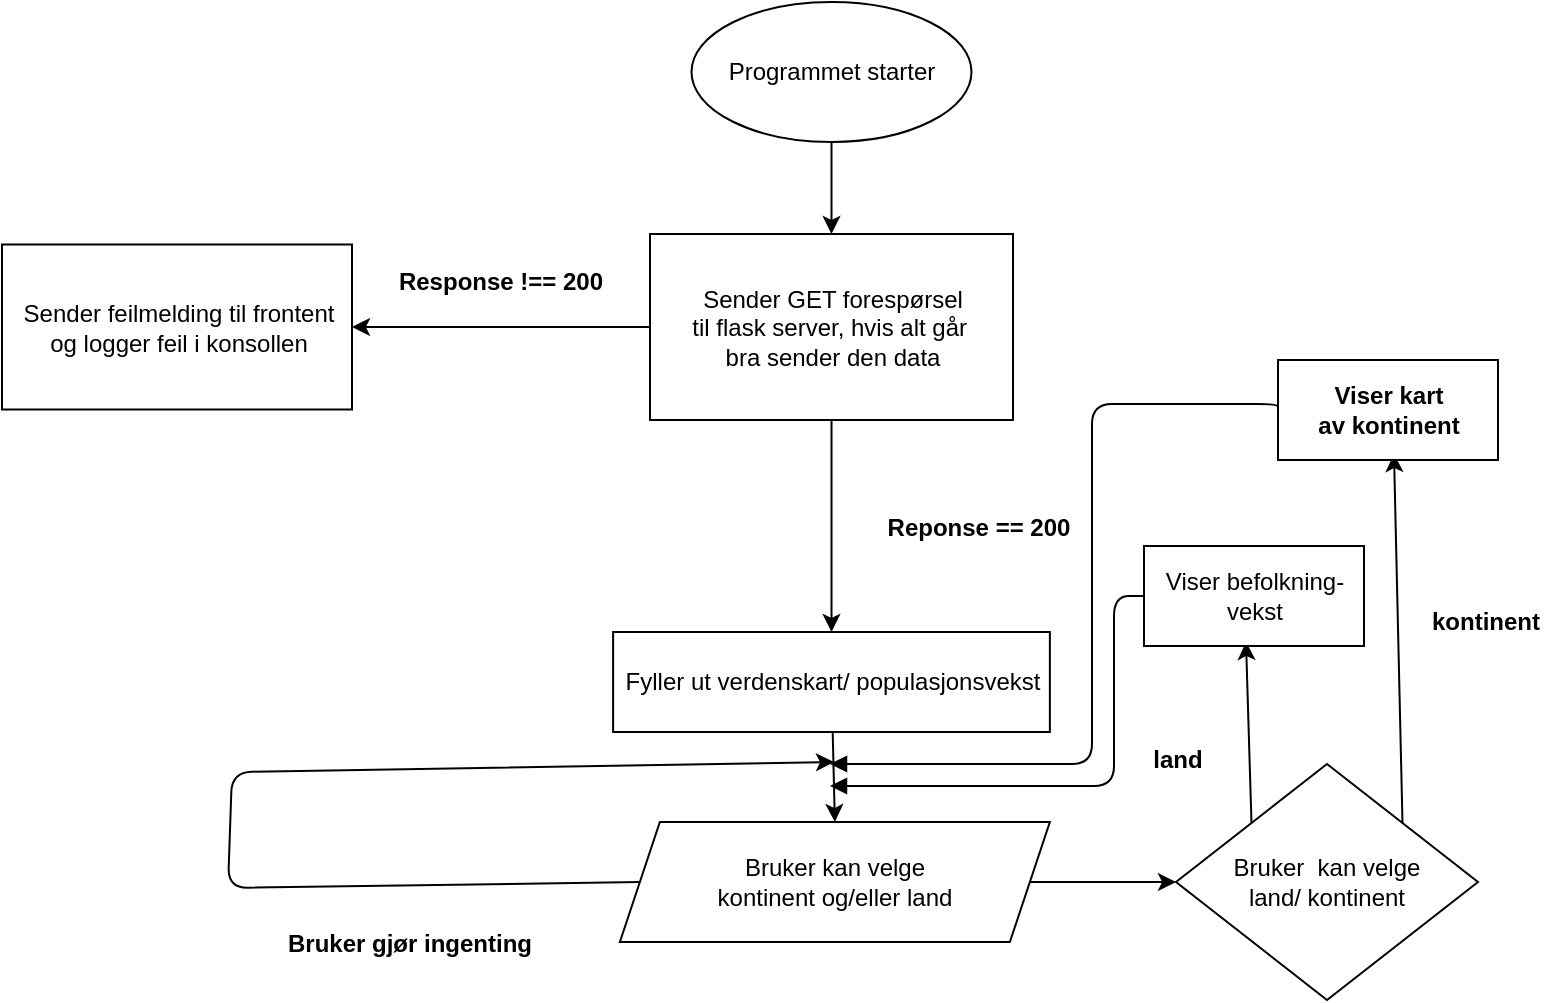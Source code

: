 <mxfile>
    <diagram id="PakT-3YC46p6OAG820wa" name="Page-1">
        <mxGraphModel dx="829" dy="390" grid="0" gridSize="10" guides="1" tooltips="1" connect="1" arrows="1" fold="1" page="1" pageScale="1" pageWidth="827" pageHeight="1169" math="0" shadow="0">
            <root>
                <mxCell id="0"/>
                <mxCell id="1" parent="0"/>
                <mxCell id="8" style="edgeStyle=none;html=1;entryX=0.5;entryY=0;entryDx=0;entryDy=0;" parent="1" source="7" target="9" edge="1">
                    <mxGeometry relative="1" as="geometry">
                        <mxPoint x="436" y="231" as="targetPoint"/>
                    </mxGeometry>
                </mxCell>
                <mxCell id="7" value="Programmet starter" style="ellipse;whiteSpace=wrap;html=1;" parent="1" vertex="1">
                    <mxGeometry x="386.75" y="115" width="140" height="70" as="geometry"/>
                </mxCell>
                <mxCell id="10" style="edgeStyle=none;html=1;exitX=0.5;exitY=1;exitDx=0;exitDy=0;" parent="1" source="9" target="11" edge="1">
                    <mxGeometry relative="1" as="geometry">
                        <mxPoint x="436" y="397" as="targetPoint"/>
                    </mxGeometry>
                </mxCell>
                <mxCell id="14" style="edgeStyle=none;html=1;entryX=1;entryY=0.5;entryDx=0;entryDy=0;" parent="1" source="9" target="13" edge="1">
                    <mxGeometry relative="1" as="geometry">
                        <mxPoint x="282" y="277.5" as="targetPoint"/>
                    </mxGeometry>
                </mxCell>
                <mxCell id="9" value="Sender GET forespørsel&lt;br&gt;til flask server, hvis alt går&amp;nbsp;&lt;br&gt;bra sender den data" style="html=1;" parent="1" vertex="1">
                    <mxGeometry x="366" y="231" width="181.5" height="93" as="geometry"/>
                </mxCell>
                <mxCell id="28" style="edgeStyle=none;html=1;entryX=0.5;entryY=0;entryDx=0;entryDy=0;" parent="1" source="11" target="27" edge="1">
                    <mxGeometry relative="1" as="geometry"/>
                </mxCell>
                <mxCell id="11" value="Fyller ut verdenskart/ populasjonsvekst" style="html=1;" parent="1" vertex="1">
                    <mxGeometry x="347.56" y="430" width="218.37" height="50" as="geometry"/>
                </mxCell>
                <mxCell id="13" value="Sender feilmelding til frontent&lt;br&gt;og logger feil i konsollen" style="html=1;" parent="1" vertex="1">
                    <mxGeometry x="42" y="236.25" width="175" height="82.5" as="geometry"/>
                </mxCell>
                <mxCell id="16" value="Reponse == 200" style="text;align=center;fontStyle=1;verticalAlign=middle;spacingLeft=3;spacingRight=3;strokeColor=none;rotatable=0;points=[[0,0.5],[1,0.5]];portConstraint=eastwest;" parent="1" vertex="1">
                    <mxGeometry x="477" y="364" width="107" height="26" as="geometry"/>
                </mxCell>
                <mxCell id="17" value="Response !== 200" style="text;align=center;fontStyle=1;verticalAlign=middle;spacingLeft=3;spacingRight=3;strokeColor=none;rotatable=0;points=[[0,0.5],[1,0.5]];portConstraint=eastwest;" parent="1" vertex="1">
                    <mxGeometry x="261" y="241" width="61" height="26" as="geometry"/>
                </mxCell>
                <mxCell id="30" style="edgeStyle=none;html=1;exitX=0;exitY=0.5;exitDx=0;exitDy=0;" parent="1" source="27" edge="1">
                    <mxGeometry relative="1" as="geometry">
                        <mxPoint x="458" y="495" as="targetPoint"/>
                        <Array as="points">
                            <mxPoint x="155" y="558"/>
                            <mxPoint x="157" y="500"/>
                        </Array>
                    </mxGeometry>
                </mxCell>
                <mxCell id="38" value="" style="edgeStyle=none;html=1;" parent="1" source="27" target="37" edge="1">
                    <mxGeometry relative="1" as="geometry"/>
                </mxCell>
                <mxCell id="27" value="Bruker kan velge &lt;br&gt;kontinent og/eller land" style="shape=parallelogram;perimeter=parallelogramPerimeter;whiteSpace=wrap;html=1;fixedSize=1;" parent="1" vertex="1">
                    <mxGeometry x="350.93" y="525" width="215" height="60" as="geometry"/>
                </mxCell>
                <mxCell id="35" value="Bruker gjør ingenting" style="text;align=center;fontStyle=1;verticalAlign=middle;spacingLeft=3;spacingRight=3;strokeColor=none;rotatable=0;points=[[0,0.5],[1,0.5]];portConstraint=eastwest;" parent="1" vertex="1">
                    <mxGeometry x="206" y="572" width="80" height="26" as="geometry"/>
                </mxCell>
                <mxCell id="41" style="edgeStyle=none;html=1;exitX=0;exitY=0;exitDx=0;exitDy=0;" parent="1" source="37" edge="1">
                    <mxGeometry relative="1" as="geometry">
                        <mxPoint x="664" y="435" as="targetPoint"/>
                    </mxGeometry>
                </mxCell>
                <mxCell id="44" style="edgeStyle=none;html=1;exitX=1;exitY=0;exitDx=0;exitDy=0;" parent="1" source="37" edge="1">
                    <mxGeometry relative="1" as="geometry">
                        <mxPoint x="738" y="341" as="targetPoint"/>
                        <Array as="points"/>
                    </mxGeometry>
                </mxCell>
                <mxCell id="37" value="Bruker&amp;nbsp; kan velge&lt;br&gt;land/ kontinent" style="rhombus;whiteSpace=wrap;html=1;" parent="1" vertex="1">
                    <mxGeometry x="629" y="496" width="151" height="118" as="geometry"/>
                </mxCell>
                <mxCell id="40" value="Viser befolkning-&lt;br&gt;vekst" style="html=1;" parent="1" vertex="1">
                    <mxGeometry x="613" y="387" width="110" height="50" as="geometry"/>
                </mxCell>
                <mxCell id="42" value="land" style="text;align=center;fontStyle=1;verticalAlign=middle;spacingLeft=3;spacingRight=3;strokeColor=none;rotatable=0;points=[[0,0.5],[1,0.5]];portConstraint=eastwest;" parent="1" vertex="1">
                    <mxGeometry x="590" y="480" width="80" height="26" as="geometry"/>
                </mxCell>
                <mxCell id="45" value="&lt;span style=&quot;font-weight: 700;&quot;&gt;Viser kart&lt;/span&gt;&lt;br style=&quot;padding: 0px; margin: 0px; font-weight: 700;&quot;&gt;&lt;span style=&quot;font-weight: 700;&quot;&gt;av kontinent&lt;/span&gt;" style="html=1;" parent="1" vertex="1">
                    <mxGeometry x="680" y="294" width="110" height="50" as="geometry"/>
                </mxCell>
                <mxCell id="46" value="kontinent" style="text;align=center;fontStyle=1;verticalAlign=middle;spacingLeft=3;spacingRight=3;strokeColor=none;rotatable=0;points=[[0,0.5],[1,0.5]];portConstraint=eastwest;" parent="1" vertex="1">
                    <mxGeometry x="744" y="411" width="80" height="26" as="geometry"/>
                </mxCell>
                <mxCell id="53" value="" style="endArrow=block;endFill=1;html=1;edgeStyle=orthogonalEdgeStyle;align=left;verticalAlign=top;exitX=0;exitY=0.5;exitDx=0;exitDy=0;" parent="1" source="45" edge="1">
                    <mxGeometry x="-1" y="-41" relative="1" as="geometry">
                        <mxPoint x="654" y="346" as="sourcePoint"/>
                        <mxPoint x="456" y="496" as="targetPoint"/>
                        <Array as="points">
                            <mxPoint x="680" y="316"/>
                            <mxPoint x="587" y="316"/>
                            <mxPoint x="587" y="496"/>
                        </Array>
                        <mxPoint x="-21" y="36" as="offset"/>
                    </mxGeometry>
                </mxCell>
                <mxCell id="60" value="" style="endArrow=block;endFill=1;html=1;edgeStyle=orthogonalEdgeStyle;align=left;verticalAlign=top;exitX=0;exitY=0.5;exitDx=0;exitDy=0;" parent="1" source="40" edge="1">
                    <mxGeometry x="-1" relative="1" as="geometry">
                        <mxPoint x="584" y="253.62" as="sourcePoint"/>
                        <mxPoint x="456" y="507" as="targetPoint"/>
                        <Array as="points">
                            <mxPoint x="598" y="412"/>
                        </Array>
                    </mxGeometry>
                </mxCell>
            </root>
        </mxGraphModel>
    </diagram>
</mxfile>